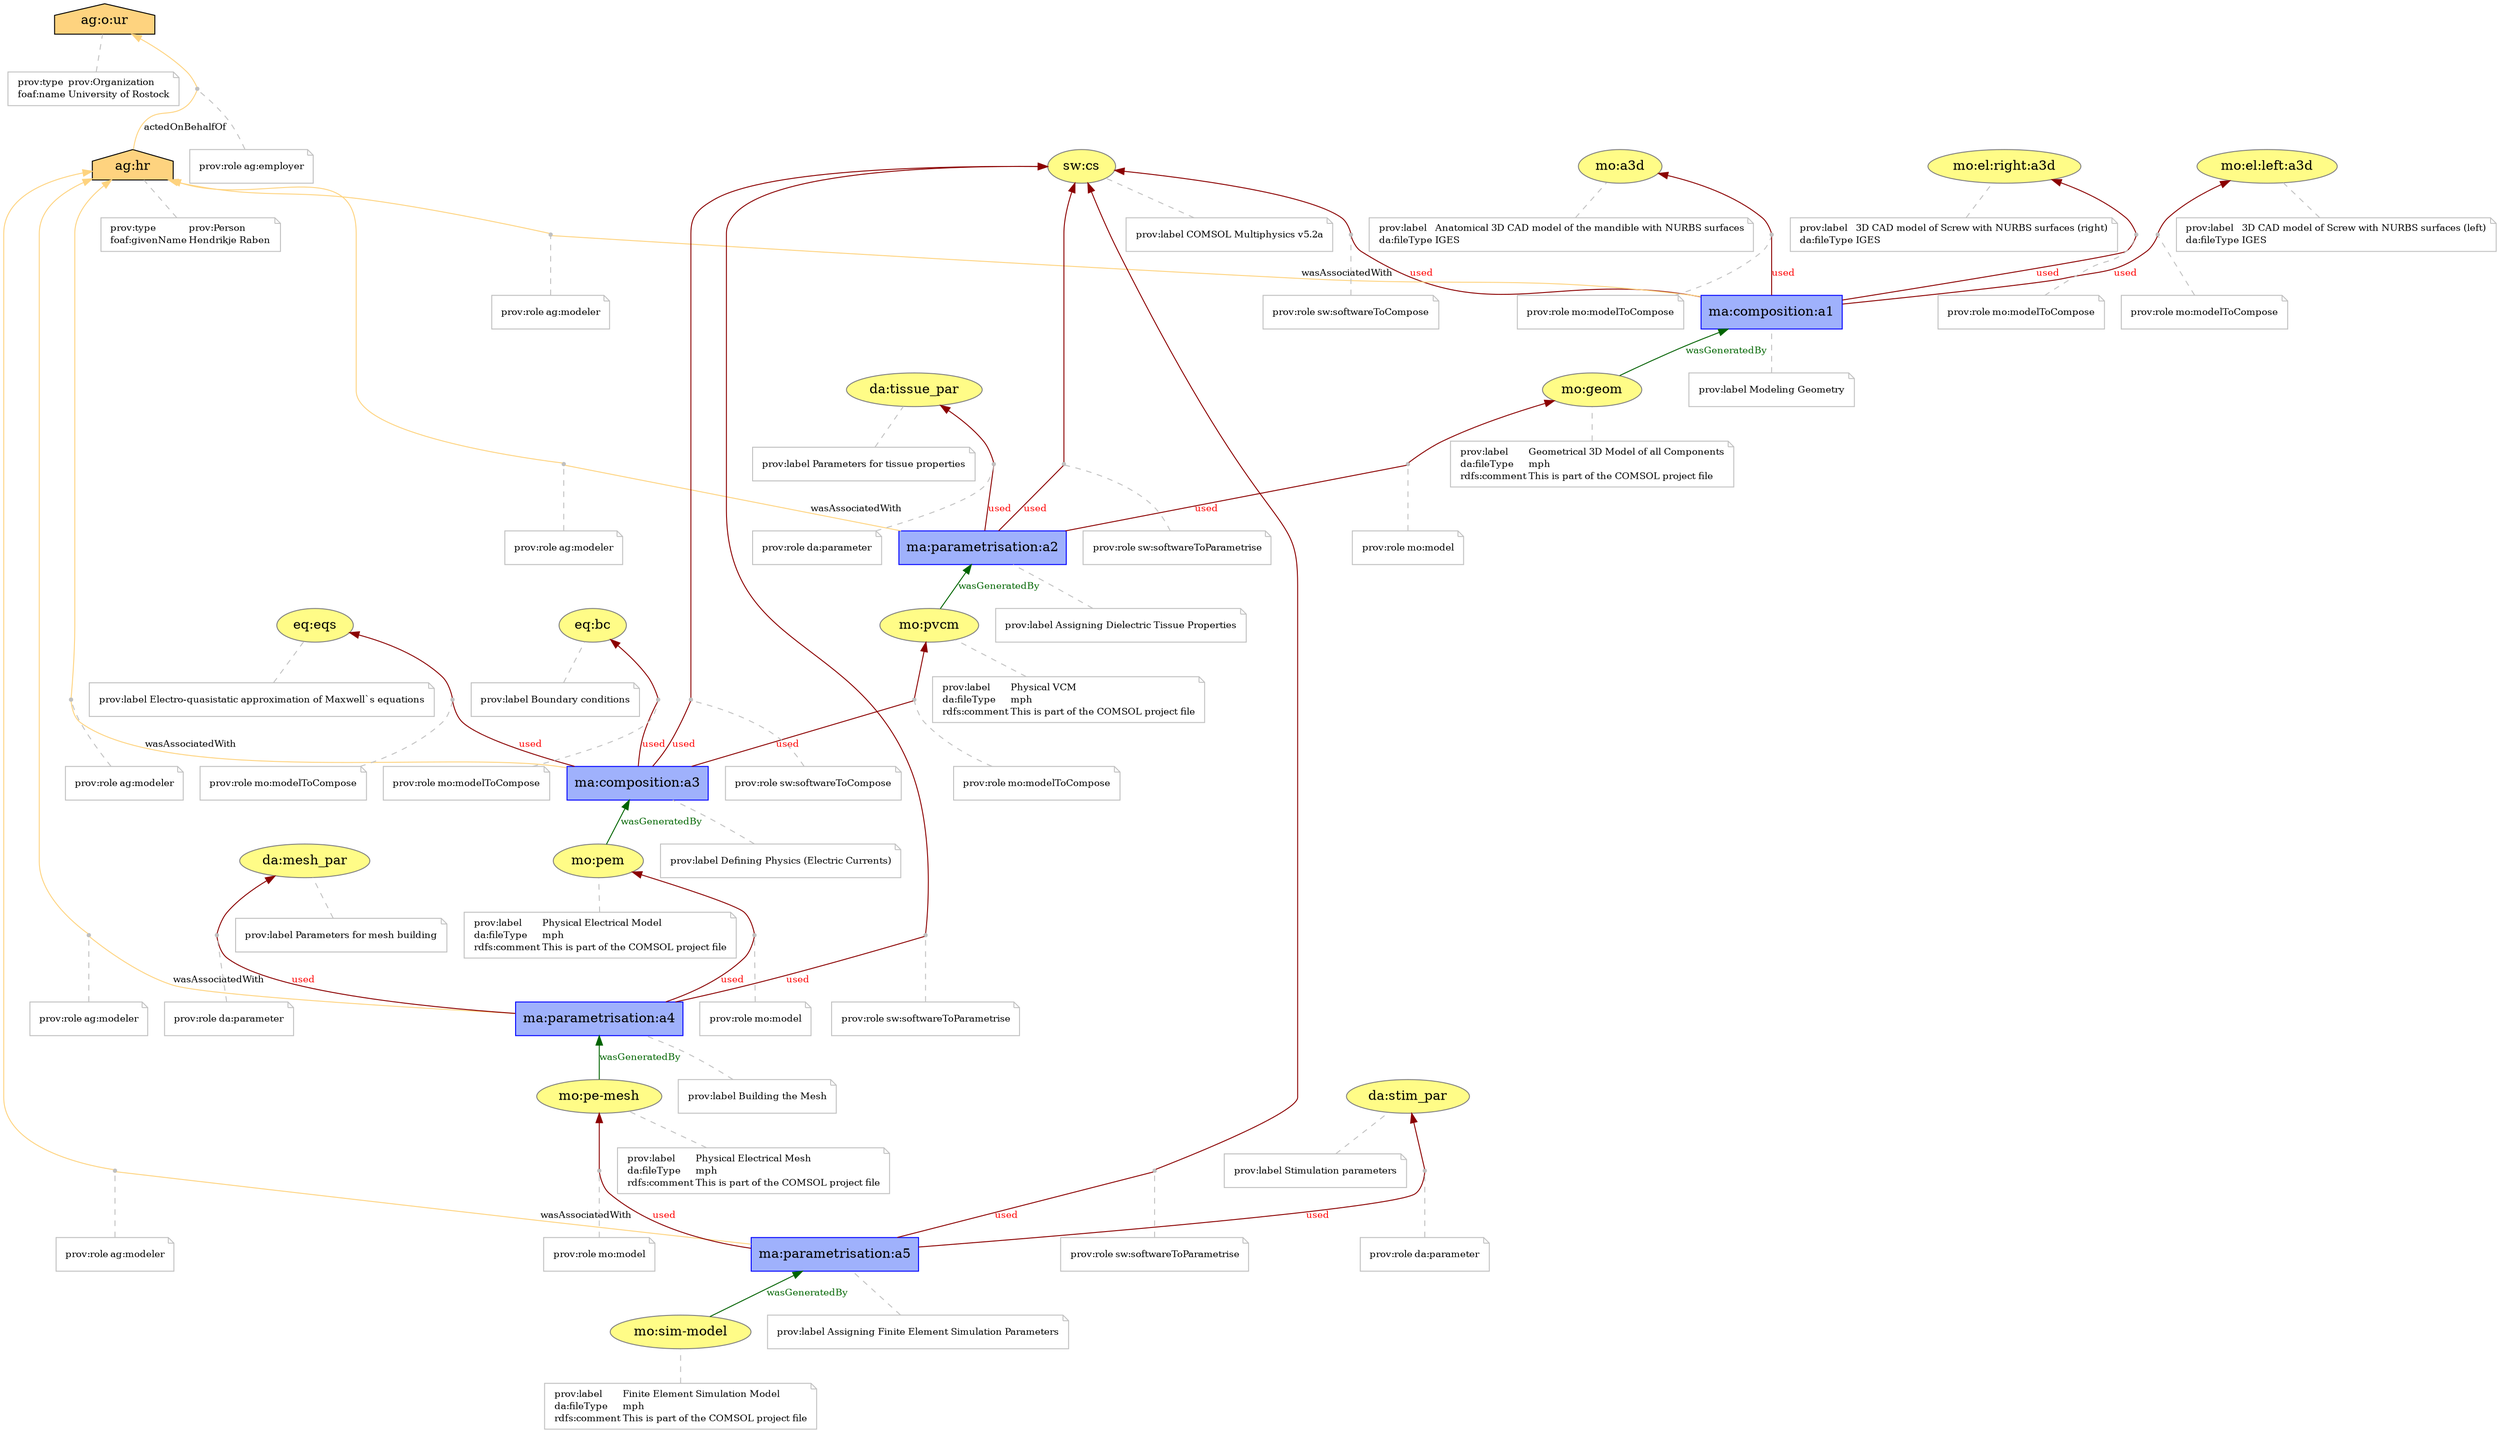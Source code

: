 digraph G {
charset="utf-8";
rankdir=BT;
n1 [URL="http://provenance.elaine.uni-rostock.de/mope-mesh", color="#808080", fillcolor="#FFFC87", label="mo:pe-mesh", shape=oval, style=filled];
ann1 [color=gray, fontcolor=black, fontsize=10, label=<<TABLE cellpadding="0" border="0">
    <TR>
        <TD align="left" href="http://www.w3.org/ns/prov#label">prov:label</TD>
        <TD align="left">Physical Electrical Mesh</TD>
    </TR>
    <TR>
        <TD align="left" href="http://provenance.elaine.uni-rostock.de/dafileType">da:fileType</TD>
        <TD align="left">mph</TD>
    </TR>
    <TR>
        <TD align="left" href="http://www.w3.org/2000/01/rdf-schema#comment">rdfs:comment</TD>
        <TD align="left">This is part of the COMSOL project file</TD>
    </TR>
    </TABLE>>, shape=note];
ann1 -> n1  [arrowhead=none, color=gray, style=dashed];
n2 [URL="http://provenance.elaine.uni-rostock.de/moa3d", color="#808080", fillcolor="#FFFC87", label="mo:a3d", shape=oval, style=filled];
ann2 [color=gray, fontcolor=black, fontsize=10, label=<<TABLE cellpadding="0" border="0">
    <TR>
        <TD align="left" href="http://www.w3.org/ns/prov#label">prov:label</TD>
        <TD align="left">Anatomical 3D CAD model of the mandible with NURBS surfaces</TD>
    </TR>
    <TR>
        <TD align="left" href="http://provenance.elaine.uni-rostock.de/dafileType">da:fileType</TD>
        <TD align="left">IGES</TD>
    </TR>
    </TABLE>>, shape=note];
ann2 -> n2  [arrowhead=none, color=gray, style=dashed];
n3 [URL="http://provenance.elaine.uni-rostock.de/macomposition:a3", color="#0000FF", fillcolor="#9FB1FC", label="ma:composition:a3", shape=box, style=filled];
ann3 [color=gray, fontcolor=black, fontsize=10, label=<<TABLE cellpadding="0" border="0">
    <TR>
        <TD align="left" href="http://www.w3.org/ns/prov#label">prov:label</TD>
        <TD align="left">Defining Physics (Electric Currents)</TD>
    </TR>
    </TABLE>>, shape=note];
ann3 -> n3  [arrowhead=none, color=gray, style=dashed];
n4 [URL="http://provenance.elaine.uni-rostock.de/eqeqs", color="#808080", fillcolor="#FFFC87", label="eq:eqs", shape=oval, style=filled];
ann4 [color=gray, fontcolor=black, fontsize=10, label=<<TABLE cellpadding="0" border="0">
    <TR>
        <TD align="left" href="http://www.w3.org/ns/prov#label">prov:label</TD>
        <TD align="left">Electro-quasistatic approximation of Maxwell`s equations</TD>
    </TR>
    </TABLE>>, shape=note];
ann4 -> n4  [arrowhead=none, color=gray, style=dashed];
n5 [URL="http://provenance.elaine.uni-rostock.de/mopvcm", color="#808080", fillcolor="#FFFC87", label="mo:pvcm", shape=oval, style=filled];
ann5 [color=gray, fontcolor=black, fontsize=10, label=<<TABLE cellpadding="0" border="0">
    <TR>
        <TD align="left" href="http://www.w3.org/ns/prov#label">prov:label</TD>
        <TD align="left">Physical VCM</TD>
    </TR>
    <TR>
        <TD align="left" href="http://provenance.elaine.uni-rostock.de/dafileType">da:fileType</TD>
        <TD align="left">mph</TD>
    </TR>
    <TR>
        <TD align="left" href="http://www.w3.org/2000/01/rdf-schema#comment">rdfs:comment</TD>
        <TD align="left">This is part of the COMSOL project file</TD>
    </TR>
    </TABLE>>, shape=note];
ann5 -> n5  [arrowhead=none, color=gray, style=dashed];
n6 [URL="http://provenance.elaine.uni-rostock.de/mosim-model", color="#808080", fillcolor="#FFFC87", label="mo:sim-model", shape=oval, style=filled];
ann6 [color=gray, fontcolor=black, fontsize=10, label=<<TABLE cellpadding="0" border="0">
    <TR>
        <TD align="left" href="http://www.w3.org/ns/prov#label">prov:label</TD>
        <TD align="left">Finite Element Simulation Model</TD>
    </TR>
    <TR>
        <TD align="left" href="http://provenance.elaine.uni-rostock.de/dafileType">da:fileType</TD>
        <TD align="left">mph</TD>
    </TR>
    <TR>
        <TD align="left" href="http://www.w3.org/2000/01/rdf-schema#comment">rdfs:comment</TD>
        <TD align="left">This is part of the COMSOL project file</TD>
    </TR>
    </TABLE>>, shape=note];
ann6 -> n6  [arrowhead=none, color=gray, style=dashed];
n7 [URL="http://provenance.elaine.uni-rostock.de/swcs", color="#808080", fillcolor="#FFFC87", label="sw:cs", shape=oval, style=filled];
ann7 [color=gray, fontcolor=black, fontsize=10, label=<<TABLE cellpadding="0" border="0">
    <TR>
        <TD align="left" href="http://www.w3.org/ns/prov#label">prov:label</TD>
        <TD align="left">COMSOL Multiphysics v5.2a</TD>
    </TR>
    </TABLE>>, shape=note];
ann7 -> n7  [arrowhead=none, color=gray, style=dashed];
n8 [URL="http://provenance.elaine.uni-rostock.de/dastim_par", color="#808080", fillcolor="#FFFC87", label="da:stim_par", shape=oval, style=filled];
ann8 [color=gray, fontcolor=black, fontsize=10, label=<<TABLE cellpadding="0" border="0">
    <TR>
        <TD align="left" href="http://www.w3.org/ns/prov#label">prov:label</TD>
        <TD align="left">Stimulation parameters</TD>
    </TR>
    </TABLE>>, shape=note];
ann8 -> n8  [arrowhead=none, color=gray, style=dashed];
n9 [URL="http://provenance.elaine.uni-rostock.de/maparametrisation:a5", color="#0000FF", fillcolor="#9FB1FC", label="ma:parametrisation:a5", shape=box, style=filled];
ann9 [color=gray, fontcolor=black, fontsize=10, label=<<TABLE cellpadding="0" border="0">
    <TR>
        <TD align="left" href="http://www.w3.org/ns/prov#label">prov:label</TD>
        <TD align="left">Assigning Finite Element Simulation Parameters</TD>
    </TR>
    </TABLE>>, shape=note];
ann9 -> n9  [arrowhead=none, color=gray, style=dashed];
n10 [URL="http://provenance.elaine.uni-rostock.de/maparametrisation:a4", color="#0000FF", fillcolor="#9FB1FC", label="ma:parametrisation:a4", shape=box, style=filled];
ann10 [color=gray, fontcolor=black, fontsize=10, label=<<TABLE cellpadding="0" border="0">
    <TR>
        <TD align="left" href="http://www.w3.org/ns/prov#label">prov:label</TD>
        <TD align="left">Building the Mesh</TD>
    </TR>
    </TABLE>>, shape=note];
ann10 -> n10  [arrowhead=none, color=gray, style=dashed];
n11 [URL="http://provenance.elaine.uni-rostock.de/ago:ur", fillcolor="#FED37F", label="ag:o:ur", shape=house, style=filled];
ann11 [color=gray, fontcolor=black, fontsize=10, label=<<TABLE cellpadding="0" border="0">
    <TR>
        <TD align="left" href="http://www.w3.org/ns/prov#type">prov:type</TD>
        <TD align="left" href="http://www.w3.org/ns/prov#Organization">prov:Organization</TD>
    </TR>
    <TR>
        <TD align="left" href="http://xmlns.com/foaf/spec/#name">foaf:name</TD>
        <TD align="left">University of Rostock</TD>
    </TR>
    </TABLE>>, shape=note];
ann11 -> n11  [arrowhead=none, color=gray, style=dashed];
n12 [URL="http://provenance.elaine.uni-rostock.de/damesh_par", color="#808080", fillcolor="#FFFC87", label="da:mesh_par", shape=oval, style=filled];
ann12 [color=gray, fontcolor=black, fontsize=10, label=<<TABLE cellpadding="0" border="0">
    <TR>
        <TD align="left" href="http://www.w3.org/ns/prov#label">prov:label</TD>
        <TD align="left">Parameters for mesh building</TD>
    </TR>
    </TABLE>>, shape=note];
ann12 -> n12  [arrowhead=none, color=gray, style=dashed];
n13 [URL="http://provenance.elaine.uni-rostock.de/macomposition:a1", color="#0000FF", fillcolor="#9FB1FC", label="ma:composition:a1", shape=box, style=filled];
ann13 [color=gray, fontcolor=black, fontsize=10, label=<<TABLE cellpadding="0" border="0">
    <TR>
        <TD align="left" href="http://www.w3.org/ns/prov#label">prov:label</TD>
        <TD align="left">Modeling Geometry</TD>
    </TR>
    </TABLE>>, shape=note];
ann13 -> n13  [arrowhead=none, color=gray, style=dashed];
n14 [URL="http://provenance.elaine.uni-rostock.de/moel:left:a3d", color="#808080", fillcolor="#FFFC87", label="mo:el:left:a3d", shape=oval, style=filled];
ann14 [color=gray, fontcolor=black, fontsize=10, label=<<TABLE cellpadding="0" border="0">
    <TR>
        <TD align="left" href="http://www.w3.org/ns/prov#label">prov:label</TD>
        <TD align="left">3D CAD model of Screw with NURBS surfaces (left)</TD>
    </TR>
    <TR>
        <TD align="left" href="http://provenance.elaine.uni-rostock.de/dafileType">da:fileType</TD>
        <TD align="left">IGES</TD>
    </TR>
    </TABLE>>, shape=note];
ann14 -> n14  [arrowhead=none, color=gray, style=dashed];
n15 [URL="http://provenance.elaine.uni-rostock.de/eqbc", color="#808080", fillcolor="#FFFC87", label="eq:bc", shape=oval, style=filled];
ann15 [color=gray, fontcolor=black, fontsize=10, label=<<TABLE cellpadding="0" border="0">
    <TR>
        <TD align="left" href="http://www.w3.org/ns/prov#label">prov:label</TD>
        <TD align="left">Boundary conditions</TD>
    </TR>
    </TABLE>>, shape=note];
ann15 -> n15  [arrowhead=none, color=gray, style=dashed];
n16 [URL="http://provenance.elaine.uni-rostock.de/maparametrisation:a2", color="#0000FF", fillcolor="#9FB1FC", label="ma:parametrisation:a2", shape=box, style=filled];
ann16 [color=gray, fontcolor=black, fontsize=10, label=<<TABLE cellpadding="0" border="0">
    <TR>
        <TD align="left" href="http://www.w3.org/ns/prov#label">prov:label</TD>
        <TD align="left">Assigning Dielectric Tissue Properties</TD>
    </TR>
    </TABLE>>, shape=note];
ann16 -> n16  [arrowhead=none, color=gray, style=dashed];
n17 [URL="http://provenance.elaine.uni-rostock.de/datissue_par", color="#808080", fillcolor="#FFFC87", label="da:tissue_par", shape=oval, style=filled];
ann17 [color=gray, fontcolor=black, fontsize=10, label=<<TABLE cellpadding="0" border="0">
    <TR>
        <TD align="left" href="http://www.w3.org/ns/prov#label">prov:label</TD>
        <TD align="left">Parameters for tissue properties</TD>
    </TR>
    </TABLE>>, shape=note];
ann17 -> n17  [arrowhead=none, color=gray, style=dashed];
n18 [URL="http://provenance.elaine.uni-rostock.de/moel:right:a3d", color="#808080", fillcolor="#FFFC87", label="mo:el:right:a3d", shape=oval, style=filled];
ann18 [color=gray, fontcolor=black, fontsize=10, label=<<TABLE cellpadding="0" border="0">
    <TR>
        <TD align="left" href="http://www.w3.org/ns/prov#label">prov:label</TD>
        <TD align="left">3D CAD model of Screw with NURBS surfaces (right)</TD>
    </TR>
    <TR>
        <TD align="left" href="http://provenance.elaine.uni-rostock.de/dafileType">da:fileType</TD>
        <TD align="left">IGES</TD>
    </TR>
    </TABLE>>, shape=note];
ann18 -> n18  [arrowhead=none, color=gray, style=dashed];
n19 [URL="http://provenance.elaine.uni-rostock.de/mopem", color="#808080", fillcolor="#FFFC87", label="mo:pem", shape=oval, style=filled];
ann19 [color=gray, fontcolor=black, fontsize=10, label=<<TABLE cellpadding="0" border="0">
    <TR>
        <TD align="left" href="http://www.w3.org/ns/prov#label">prov:label</TD>
        <TD align="left">Physical Electrical Model</TD>
    </TR>
    <TR>
        <TD align="left" href="http://provenance.elaine.uni-rostock.de/dafileType">da:fileType</TD>
        <TD align="left">mph</TD>
    </TR>
    <TR>
        <TD align="left" href="http://www.w3.org/2000/01/rdf-schema#comment">rdfs:comment</TD>
        <TD align="left">This is part of the COMSOL project file</TD>
    </TR>
    </TABLE>>, shape=note];
ann19 -> n19  [arrowhead=none, color=gray, style=dashed];
n20 [URL="http://provenance.elaine.uni-rostock.de/aghr", fillcolor="#FED37F", label="ag:hr", shape=house, style=filled];
ann20 [color=gray, fontcolor=black, fontsize=10, label=<<TABLE cellpadding="0" border="0">
    <TR>
        <TD align="left" href="http://www.w3.org/ns/prov#type">prov:type</TD>
        <TD align="left" href="http://www.w3.org/ns/prov#Person">prov:Person</TD>
    </TR>
    <TR>
        <TD align="left" href="http://xmlns.com/foaf/spec/#givenName">foaf:givenName</TD>
        <TD align="left">Hendrikje Raben</TD>
    </TR>
    </TABLE>>, shape=note];
ann20 -> n20  [arrowhead=none, color=gray, style=dashed];
n21 [URL="http://provenance.elaine.uni-rostock.de/mogeom", color="#808080", fillcolor="#FFFC87", label="mo:geom", shape=oval, style=filled];
ann21 [color=gray, fontcolor=black, fontsize=10, label=<<TABLE cellpadding="0" border="0">
    <TR>
        <TD align="left" href="http://www.w3.org/ns/prov#label">prov:label</TD>
        <TD align="left">Geometrical 3D Model of all Components</TD>
    </TR>
    <TR>
        <TD align="left" href="http://provenance.elaine.uni-rostock.de/dafileType">da:fileType</TD>
        <TD align="left">mph</TD>
    </TR>
    <TR>
        <TD align="left" href="http://www.w3.org/2000/01/rdf-schema#comment">rdfs:comment</TD>
        <TD align="left">This is part of the COMSOL project file</TD>
    </TR>
    </TABLE>>, shape=note];
ann21 -> n21  [arrowhead=none, color=gray, style=dashed];
n6 -> n9  [color=darkgreen, fontcolor=darkgreen, fontsize="10.0", label=wasGeneratedBy];
n21 -> n13  [color=darkgreen, fontcolor=darkgreen, fontsize="10.0", label=wasGeneratedBy];
n19 -> n3  [color=darkgreen, fontcolor=darkgreen, fontsize="10.0", label=wasGeneratedBy];
n5 -> n16  [color=darkgreen, fontcolor=darkgreen, fontsize="10.0", label=wasGeneratedBy];
n1 -> n10  [color=darkgreen, fontcolor=darkgreen, fontsize="10.0", label=wasGeneratedBy];
b1 [color=gray, label="", shape=point];
n3 -> b1  [arrowhead=none, color="#FED37F", fontsize="10.0", label=wasAssociatedWith];
b1 -> n20  [color="#FED37F", fontsize="10.0"];
ann22 [color=gray, fontcolor=black, fontsize=10, label=<<TABLE cellpadding="0" border="0">
    <TR>
        <TD align="left" href="http://www.w3.org/ns/prov#role">prov:role</TD>
        <TD align="left" href="http://provenance.elaine.uni-rostock.de/agmodeler">ag:modeler</TD>
    </TR>
    </TABLE>>, shape=note];
ann22 -> b1  [arrowhead=none, color=gray, style=dashed];
b2 [color=gray, label="", shape=point];
n3 -> b2  [arrowhead=none, color=red4, fontcolor=red, fontsize="10.0", label=used];
b2 -> n4  [color=red4, fontcolor=red, fontsize="10.0"];
ann23 [color=gray, fontcolor=black, fontsize=10, label=<<TABLE cellpadding="0" border="0">
    <TR>
        <TD align="left" href="http://www.w3.org/ns/prov#role">prov:role</TD>
        <TD align="left" href="http://provenance.elaine.uni-rostock.de/momodelToCompose">mo:modelToCompose</TD>
    </TR>
    </TABLE>>, shape=note];
ann23 -> b2  [arrowhead=none, color=gray, style=dashed];
b3 [color=gray, label="", shape=point];
n13 -> b3  [arrowhead=none, color=red4, fontcolor=red, fontsize="10.0", label=used];
b3 -> n18  [color=red4, fontcolor=red, fontsize="10.0"];
ann24 [color=gray, fontcolor=black, fontsize=10, label=<<TABLE cellpadding="0" border="0">
    <TR>
        <TD align="left" href="http://www.w3.org/ns/prov#role">prov:role</TD>
        <TD align="left" href="http://provenance.elaine.uni-rostock.de/momodelToCompose">mo:modelToCompose</TD>
    </TR>
    </TABLE>>, shape=note];
ann24 -> b3  [arrowhead=none, color=gray, style=dashed];
b4 [color=gray, label="", shape=point];
n16 -> b4  [arrowhead=none, color="#FED37F", fontsize="10.0", label=wasAssociatedWith];
b4 -> n20  [color="#FED37F", fontsize="10.0"];
ann25 [color=gray, fontcolor=black, fontsize=10, label=<<TABLE cellpadding="0" border="0">
    <TR>
        <TD align="left" href="http://www.w3.org/ns/prov#role">prov:role</TD>
        <TD align="left" href="http://provenance.elaine.uni-rostock.de/agmodeler">ag:modeler</TD>
    </TR>
    </TABLE>>, shape=note];
ann25 -> b4  [arrowhead=none, color=gray, style=dashed];
b5 [color=gray, label="", shape=point];
n9 -> b5  [arrowhead=none, color=red4, fontcolor=red, fontsize="10.0", label=used];
b5 -> n8  [color=red4, fontcolor=red, fontsize="10.0"];
ann26 [color=gray, fontcolor=black, fontsize=10, label=<<TABLE cellpadding="0" border="0">
    <TR>
        <TD align="left" href="http://www.w3.org/ns/prov#role">prov:role</TD>
        <TD align="left" href="http://provenance.elaine.uni-rostock.de/daparameter">da:parameter</TD>
    </TR>
    </TABLE>>, shape=note];
ann26 -> b5  [arrowhead=none, color=gray, style=dashed];
b6 [color=gray, label="", shape=point];
n10 -> b6  [arrowhead=none, color="#FED37F", fontsize="10.0", label=wasAssociatedWith];
b6 -> n20  [color="#FED37F", fontsize="10.0"];
ann27 [color=gray, fontcolor=black, fontsize=10, label=<<TABLE cellpadding="0" border="0">
    <TR>
        <TD align="left" href="http://www.w3.org/ns/prov#role">prov:role</TD>
        <TD align="left" href="http://provenance.elaine.uni-rostock.de/agmodeler">ag:modeler</TD>
    </TR>
    </TABLE>>, shape=note];
ann27 -> b6  [arrowhead=none, color=gray, style=dashed];
b7 [color=gray, label="", shape=point];
n9 -> b7  [arrowhead=none, color=red4, fontcolor=red, fontsize="10.0", label=used];
b7 -> n7  [color=red4, fontcolor=red, fontsize="10.0"];
ann28 [color=gray, fontcolor=black, fontsize=10, label=<<TABLE cellpadding="0" border="0">
    <TR>
        <TD align="left" href="http://www.w3.org/ns/prov#role">prov:role</TD>
        <TD align="left" href="http://provenance.elaine.uni-rostock.de/swsoftwareToParametrise">sw:softwareToParametrise</TD>
    </TR>
    </TABLE>>, shape=note];
ann28 -> b7  [arrowhead=none, color=gray, style=dashed];
b8 [color=gray, label="", shape=point];
n16 -> b8  [arrowhead=none, color=red4, fontcolor=red, fontsize="10.0", label=used];
b8 -> n7  [color=red4, fontcolor=red, fontsize="10.0"];
ann29 [color=gray, fontcolor=black, fontsize=10, label=<<TABLE cellpadding="0" border="0">
    <TR>
        <TD align="left" href="http://www.w3.org/ns/prov#role">prov:role</TD>
        <TD align="left" href="http://provenance.elaine.uni-rostock.de/swsoftwareToParametrise">sw:softwareToParametrise</TD>
    </TR>
    </TABLE>>, shape=note];
ann29 -> b8  [arrowhead=none, color=gray, style=dashed];
b9 [color=gray, label="", shape=point];
n13 -> b9  [arrowhead=none, color=red4, fontcolor=red, fontsize="10.0", label=used];
b9 -> n7  [color=red4, fontcolor=red, fontsize="10.0"];
ann30 [color=gray, fontcolor=black, fontsize=10, label=<<TABLE cellpadding="0" border="0">
    <TR>
        <TD align="left" href="http://www.w3.org/ns/prov#role">prov:role</TD>
        <TD align="left" href="http://provenance.elaine.uni-rostock.de/swsoftwareToCompose">sw:softwareToCompose</TD>
    </TR>
    </TABLE>>, shape=note];
ann30 -> b9  [arrowhead=none, color=gray, style=dashed];
b10 [color=gray, label="", shape=point];
n16 -> b10  [arrowhead=none, color=red4, fontcolor=red, fontsize="10.0", label=used];
b10 -> n21  [color=red4, fontcolor=red, fontsize="10.0"];
ann31 [color=gray, fontcolor=black, fontsize=10, label=<<TABLE cellpadding="0" border="0">
    <TR>
        <TD align="left" href="http://www.w3.org/ns/prov#role">prov:role</TD>
        <TD align="left" href="http://provenance.elaine.uni-rostock.de/momodel">mo:model</TD>
    </TR>
    </TABLE>>, shape=note];
ann31 -> b10  [arrowhead=none, color=gray, style=dashed];
b11 [color=gray, label="", shape=point];
n10 -> b11  [arrowhead=none, color=red4, fontcolor=red, fontsize="10.0", label=used];
b11 -> n7  [color=red4, fontcolor=red, fontsize="10.0"];
ann32 [color=gray, fontcolor=black, fontsize=10, label=<<TABLE cellpadding="0" border="0">
    <TR>
        <TD align="left" href="http://www.w3.org/ns/prov#role">prov:role</TD>
        <TD align="left" href="http://provenance.elaine.uni-rostock.de/swsoftwareToParametrise">sw:softwareToParametrise</TD>
    </TR>
    </TABLE>>, shape=note];
ann32 -> b11  [arrowhead=none, color=gray, style=dashed];
b12 [color=gray, label="", shape=point];
n16 -> b12  [arrowhead=none, color=red4, fontcolor=red, fontsize="10.0", label=used];
b12 -> n17  [color=red4, fontcolor=red, fontsize="10.0"];
ann33 [color=gray, fontcolor=black, fontsize=10, label=<<TABLE cellpadding="0" border="0">
    <TR>
        <TD align="left" href="http://www.w3.org/ns/prov#role">prov:role</TD>
        <TD align="left" href="http://provenance.elaine.uni-rostock.de/daparameter">da:parameter</TD>
    </TR>
    </TABLE>>, shape=note];
ann33 -> b12  [arrowhead=none, color=gray, style=dashed];
b13 [color=gray, label="", shape=point];
n13 -> b13  [arrowhead=none, color=red4, fontcolor=red, fontsize="10.0", label=used];
b13 -> n2  [color=red4, fontcolor=red, fontsize="10.0"];
ann34 [color=gray, fontcolor=black, fontsize=10, label=<<TABLE cellpadding="0" border="0">
    <TR>
        <TD align="left" href="http://www.w3.org/ns/prov#role">prov:role</TD>
        <TD align="left" href="http://provenance.elaine.uni-rostock.de/momodelToCompose">mo:modelToCompose</TD>
    </TR>
    </TABLE>>, shape=note];
ann34 -> b13  [arrowhead=none, color=gray, style=dashed];
b14 [color=gray, label="", shape=point];
n9 -> b14  [arrowhead=none, color="#FED37F", fontsize="10.0", label=wasAssociatedWith];
b14 -> n20  [color="#FED37F", fontsize="10.0"];
ann35 [color=gray, fontcolor=black, fontsize=10, label=<<TABLE cellpadding="0" border="0">
    <TR>
        <TD align="left" href="http://www.w3.org/ns/prov#role">prov:role</TD>
        <TD align="left" href="http://provenance.elaine.uni-rostock.de/agmodeler">ag:modeler</TD>
    </TR>
    </TABLE>>, shape=note];
ann35 -> b14  [arrowhead=none, color=gray, style=dashed];
b15 [color=gray, label="", shape=point];
n10 -> b15  [arrowhead=none, color=red4, fontcolor=red, fontsize="10.0", label=used];
b15 -> n19  [color=red4, fontcolor=red, fontsize="10.0"];
ann36 [color=gray, fontcolor=black, fontsize=10, label=<<TABLE cellpadding="0" border="0">
    <TR>
        <TD align="left" href="http://www.w3.org/ns/prov#role">prov:role</TD>
        <TD align="left" href="http://provenance.elaine.uni-rostock.de/momodel">mo:model</TD>
    </TR>
    </TABLE>>, shape=note];
ann36 -> b15  [arrowhead=none, color=gray, style=dashed];
b16 [color=gray, label="", shape=point];
n20 -> b16  [arrowhead=none, color="#FED37F", fontsize="10.0", label=actedOnBehalfOf];
b16 -> n11  [color="#FED37F", fontsize="10.0"];
ann37 [color=gray, fontcolor=black, fontsize=10, label=<<TABLE cellpadding="0" border="0">
    <TR>
        <TD align="left" href="http://www.w3.org/ns/prov#role">prov:role</TD>
        <TD align="left" href="http://provenance.elaine.uni-rostock.de/agemployer">ag:employer</TD>
    </TR>
    </TABLE>>, shape=note];
ann37 -> b16  [arrowhead=none, color=gray, style=dashed];
b17 [color=gray, label="", shape=point];
n3 -> b17  [arrowhead=none, color=red4, fontcolor=red, fontsize="10.0", label=used];
b17 -> n15  [color=red4, fontcolor=red, fontsize="10.0"];
ann38 [color=gray, fontcolor=black, fontsize=10, label=<<TABLE cellpadding="0" border="0">
    <TR>
        <TD align="left" href="http://www.w3.org/ns/prov#role">prov:role</TD>
        <TD align="left" href="http://provenance.elaine.uni-rostock.de/momodelToCompose">mo:modelToCompose</TD>
    </TR>
    </TABLE>>, shape=note];
ann38 -> b17  [arrowhead=none, color=gray, style=dashed];
b18 [color=gray, label="", shape=point];
n13 -> b18  [arrowhead=none, color="#FED37F", fontsize="10.0", label=wasAssociatedWith];
b18 -> n20  [color="#FED37F", fontsize="10.0"];
ann39 [color=gray, fontcolor=black, fontsize=10, label=<<TABLE cellpadding="0" border="0">
    <TR>
        <TD align="left" href="http://www.w3.org/ns/prov#role">prov:role</TD>
        <TD align="left" href="http://provenance.elaine.uni-rostock.de/agmodeler">ag:modeler</TD>
    </TR>
    </TABLE>>, shape=note];
ann39 -> b18  [arrowhead=none, color=gray, style=dashed];
b19 [color=gray, label="", shape=point];
n3 -> b19  [arrowhead=none, color=red4, fontcolor=red, fontsize="10.0", label=used];
b19 -> n7  [color=red4, fontcolor=red, fontsize="10.0"];
ann40 [color=gray, fontcolor=black, fontsize=10, label=<<TABLE cellpadding="0" border="0">
    <TR>
        <TD align="left" href="http://www.w3.org/ns/prov#role">prov:role</TD>
        <TD align="left" href="http://provenance.elaine.uni-rostock.de/swsoftwareToCompose">sw:softwareToCompose</TD>
    </TR>
    </TABLE>>, shape=note];
ann40 -> b19  [arrowhead=none, color=gray, style=dashed];
b20 [color=gray, label="", shape=point];
n10 -> b20  [arrowhead=none, color=red4, fontcolor=red, fontsize="10.0", label=used];
b20 -> n12  [color=red4, fontcolor=red, fontsize="10.0"];
ann41 [color=gray, fontcolor=black, fontsize=10, label=<<TABLE cellpadding="0" border="0">
    <TR>
        <TD align="left" href="http://www.w3.org/ns/prov#role">prov:role</TD>
        <TD align="left" href="http://provenance.elaine.uni-rostock.de/daparameter">da:parameter</TD>
    </TR>
    </TABLE>>, shape=note];
ann41 -> b20  [arrowhead=none, color=gray, style=dashed];
b21 [color=gray, label="", shape=point];
n9 -> b21  [arrowhead=none, color=red4, fontcolor=red, fontsize="10.0", label=used];
b21 -> n1  [color=red4, fontcolor=red, fontsize="10.0"];
ann42 [color=gray, fontcolor=black, fontsize=10, label=<<TABLE cellpadding="0" border="0">
    <TR>
        <TD align="left" href="http://www.w3.org/ns/prov#role">prov:role</TD>
        <TD align="left" href="http://provenance.elaine.uni-rostock.de/momodel">mo:model</TD>
    </TR>
    </TABLE>>, shape=note];
ann42 -> b21  [arrowhead=none, color=gray, style=dashed];
b22 [color=gray, label="", shape=point];
n3 -> b22  [arrowhead=none, color=red4, fontcolor=red, fontsize="10.0", label=used];
b22 -> n5  [color=red4, fontcolor=red, fontsize="10.0"];
ann43 [color=gray, fontcolor=black, fontsize=10, label=<<TABLE cellpadding="0" border="0">
    <TR>
        <TD align="left" href="http://www.w3.org/ns/prov#role">prov:role</TD>
        <TD align="left" href="http://provenance.elaine.uni-rostock.de/momodelToCompose">mo:modelToCompose</TD>
    </TR>
    </TABLE>>, shape=note];
ann43 -> b22  [arrowhead=none, color=gray, style=dashed];
b23 [color=gray, label="", shape=point];
n13 -> b23  [arrowhead=none, color=red4, fontcolor=red, fontsize="10.0", label=used];
b23 -> n14  [color=red4, fontcolor=red, fontsize="10.0"];
ann44 [color=gray, fontcolor=black, fontsize=10, label=<<TABLE cellpadding="0" border="0">
    <TR>
        <TD align="left" href="http://www.w3.org/ns/prov#role">prov:role</TD>
        <TD align="left" href="http://provenance.elaine.uni-rostock.de/momodelToCompose">mo:modelToCompose</TD>
    </TR>
    </TABLE>>, shape=note];
ann44 -> b23  [arrowhead=none, color=gray, style=dashed];
}
